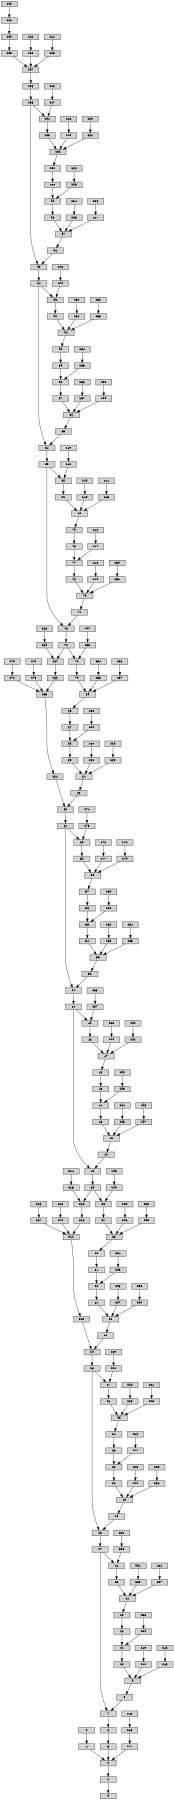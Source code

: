 digraph param_list {
	graph [size="12,12"]
	node [align=left fontname=monospace fontsize=10 height=0.2 ranksep=0.1 shape=box style=filled]
	140636662522480 [label=0]
	140633247935072 [label=1]
	140633247935552 [label=2]
	140633575912768 [label=3]
	140633247935408 [label=4]
	140633247935600 [label=5]
	140633247935360 [label=6]
	140633247935792 [label=7]
	140633247935888 [label=8]
	140633247936032 [label=9]
	140633247936128 [label=10]
	140633247936320 [label=11]
	140633247936416 [label=12]
	140633247936464 [label=13]
	140633248030928 [label=14]
	140633248031024 [label=15]
	140633248031216 [label=16]
	140633247935840 [label=17]
	140633248031408 [label=18]
	140633248031504 [label=19]
	140633248031648 [label=20]
	140633248031744 [label=21]
	140633248031936 [label=22]
	140633248032032 [label=23]
	140633248032176 [label=24]
	140633248032272 [label=25]
	140633248032368 [label=26]
	140633248032560 [label=27]
	140633248031456 [label=28]
	140633248032752 [label=29]
	140633248032848 [label=30]
	140633248032992 [label=31]
	140633248033088 [label=32]
	140633248033280 [label=33]
	140633248033376 [label=34]
	140633248033520 [label=35]
	140633248033616 [label=36]
	140633248033712 [label=37]
	140633248033904 [label=38]
	140633248034000 [label=39]
	140633248034144 [label=40]
	140633248034240 [label=41]
	140633248034384 [label=42]
	140633248034480 [label=43]
	140633248034672 [label=44]
	140633248034768 [label=45]
	140633248043168 [label=46]
	140633248043264 [label=47]
	140633248043360 [label=48]
	140633248043552 [label=49]
	140633248034192 [label=50]
	140633248043744 [label=51]
	140633248043840 [label=52]
	140633248043984 [label=53]
	140633248044080 [label=54]
	140633248044272 [label=55]
	140633248044368 [label=56]
	140633248044512 [label=57]
	140633248044608 [label=58]
	140633248044704 [label=59]
	140633248044896 [label=60]
	140633248043792 [label=61]
	140633248045088 [label=62]
	140633248045184 [label=63]
	140633248045328 [label=64]
	140633248045424 [label=65]
	140633248045616 [label=66]
	140633248045712 [label=67]
	140633248045856 [label=68]
	140633248045952 [label=69]
	140633248046048 [label=70]
	140633248046240 [label=71]
	140633248046336 [label=72]
	140633248046480 [label=73]
	140633248046576 [label=74]
	140633248046720 [label=75]
	140633248046816 [label=76]
	140633248047008 [label=77]
	140633248047056 [label=78]
	140633248055504 [label=79]
	140633248055600 [label=80]
	140633248055696 [label=81]
	140633248055888 [label=82]
	140633248046528 [label=83]
	140633248056080 [label=84]
	140633248056176 [label=85]
	140633248056320 [label=86]
	140633248056416 [label=87]
	140633248056608 [label=88]
	140633248056704 [label=89]
	140633248056848 [label=90]
	140633248056944 [label=91]
	140633248057040 [label=92]
	140633248057232 [label=93]
	140633248056128 [label=94]
	140633248057424 [label=95]
	140633248057520 [label=96]
	140633248057664 [label=97]
	140633248057760 [label=98]
	140633248057952 [label=99]
	140633248058048 [label=100]
	140633248058192 [label=101]
	140633248058288 [label=102]
	140633248058384 [label=103]
	140633248058576 [label=104]
	140633248057472 [label=105]
	140633248058768 [label=106]
	140633248058864 [label=107]
	140633248058960 [label=108]
	140633248059152 [label=109]
	140633576192496 [label=110]
	140633248059248 [label=111]
	140633576192096 [label=112]
	140633248058912 [label=113]
	140633576192816 [label=114]
	140633248058480 [label=115]
	140633576192976 [label=116]
	140633248058672 [label=117]
	140633576193216 [label=118]
	140633248058336 [label=119]
	140633576193296 [label=120]
	140633248058096 [label=121]
	140633576193456 [label=122]
	140633248058000 [label=123]
	140633576193536 [label=124]
	140633248057712 [label=125]
	140633576193616 [label=126]
	140633248057568 [label=127]
	140633576193776 [label=128]
	140633248057328 [label=129]
	140633576193856 [label=130]
	140633248056992 [label=131]
	140633576193936 [label=132]
	140633248056752 [label=133]
	140633576255632 [label=134]
	140633248056656 [label=135]
	140633576255712 [label=136]
	140633248056368 [label=137]
	140633576255792 [label=138]
	140633248056224 [label=139]
	140633576175392 [label=140]
	140633248055984 [label=141]
	140633576176512 [label=142]
	140633248055648 [label=143]
	140633576255552 [label=144]
	140633248055408 [label=145]
	140633576255952 [label=146]
	140633248046912 [label=147]
	140633576256032 [label=148]
	140633248046768 [label=149]
	140633576256112 [label=150]
	140633248046624 [label=151]
	140633576256272 [label=152]
	140633248046288 [label=153]
	140633576256352 [label=154]
	140633248046000 [label=155]
	140633576256432 [label=156]
	140633248045760 [label=157]
	140633576256592 [label=158]
	140633248045664 [label=159]
	140633576256672 [label=160]
	140633248045376 [label=161]
	140633576256752 [label=162]
	140633248045232 [label=163]
	140633248045136 [label=164]
	140633248045568 [label=165]
	140633248046096 [label=166]
	140633248046144 [label=167]
	140633576256912 [label=168]
	140633248046384 [label=169]
	140633576256992 [label=170]
	140633248045520 [label=171]
	140633576257072 [label=172]
	140633248045280 [label=173]
	140633576257232 [label=174]
	140633248044992 [label=175]
	140633576257312 [label=176]
	140633248044656 [label=177]
	140633576257392 [label=178]
	140633248044416 [label=179]
	140633576257552 [label=180]
	140633248044320 [label=181]
	140633576257632 [label=182]
	140633248044032 [label=183]
	140633576257712 [label=184]
	140633248043888 [label=185]
	140633576257872 [label=186]
	140633248043648 [label=187]
	140633576257952 [label=188]
	140633248043312 [label=189]
	140633576258032 [label=190]
	140633248043072 [label=191]
	140633576258192 [label=192]
	140633248034720 [label=193]
	140633576258272 [label=194]
	140633248034432 [label=195]
	140633576258352 [label=196]
	140633248034288 [label=197]
	140633576258512 [label=198]
	140633248033952 [label=199]
	140633576258592 [label=200]
	140633248033664 [label=201]
	140633576258672 [label=202]
	140633248033424 [label=203]
	140633576258832 [label=204]
	140633248033328 [label=205]
	140633576258912 [label=206]
	140633248033040 [label=207]
	140633576258992 [label=208]
	140633248032896 [label=209]
	140633248032800 [label=210]
	140633248033232 [label=211]
	140633248033760 [label=212]
	140633248033808 [label=213]
	140633576259152 [label=214]
	140633248034048 [label=215]
	140633576259232 [label=216]
	140633248033184 [label=217]
	140633576259312 [label=218]
	140633248032944 [label=219]
	140633576259472 [label=220]
	140633248032656 [label=221]
	140633575911648 [label=222]
	140633248032320 [label=223]
	140633575911568 [label=224]
	140633248032080 [label=225]
	140633575911808 [label=226]
	140633248031984 [label=227]
	140633575911888 [label=228]
	140633248031696 [label=229]
	140633575911968 [label=230]
	140633248031552 [label=231]
	140633575912128 [label=232]
	140633248031312 [label=233]
	140633575912208 [label=234]
	140633248030976 [label=235]
	140633575912288 [label=236]
	140633248030784 [label=237]
	140633575912448 [label=238]
	140633247936368 [label=239]
	140633575912528 [label=240]
	140633247936080 [label=241]
	140633575912608 [label=242]
	140633247935936 [label=243]
	140633247935504 [label=244]
	140633575912688 [label=245]
	140633247935696 [label=246]
	140633247935552 -> 140633247935072
	140633247935408 -> 140633247935552
	140633575912768 -> 140633247935408
	140633247935600 -> 140633247935552
	140633247935360 -> 140633247935600
	140633247935792 -> 140633247935360
	140633247935888 -> 140633247935792
	140633247936032 -> 140633247935888
	140633247936128 -> 140633247936032
	140633247936320 -> 140633247936128
	140633247936416 -> 140633247936320
	140633247936464 -> 140633247936416
	140633248030928 -> 140633247936464
	140633248031024 -> 140633248030928
	140633248031216 -> 140633248031024
	140633247935840 -> 140633248031216
	140633247935840 -> 140633247935792
	140633248031408 -> 140633247935840
	140633248031504 -> 140633248031408
	140633248031648 -> 140633248031504
	140633248031744 -> 140633248031648
	140633248031936 -> 140633248031744
	140633248032032 -> 140633248031936
	140633248032176 -> 140633248032032
	140633248032272 -> 140633248032176
	140633248032368 -> 140633248032272
	140633248032560 -> 140633248032368
	140633248031456 -> 140633248032560
	140633248031456 -> 140633248031408
	140633248032752 -> 140633248031456
	140633248032848 -> 140633248032752
	140633248032992 -> 140633248032848
	140633248033088 -> 140633248032992
	140633248033280 -> 140633248033088
	140633248033376 -> 140633248033280
	140633248033520 -> 140633248033376
	140633248033616 -> 140633248033520
	140633248033712 -> 140633248033616
	140633248033904 -> 140633248033712
	140633248034000 -> 140633248033904
	140633248034000 -> 140633248033808
	140633248034144 -> 140633248034000
	140633248034240 -> 140633248034144
	140633248034384 -> 140633248034240
	140633248034480 -> 140633248034384
	140633248034672 -> 140633248034480
	140633248034768 -> 140633248034672
	140633248043168 -> 140633248034768
	140633248043264 -> 140633248043168
	140633248043360 -> 140633248043264
	140633248043552 -> 140633248043360
	140633248034192 -> 140633248043552
	140633248034192 -> 140633248034144
	140633248043744 -> 140633248034192
	140633248043840 -> 140633248043744
	140633248043984 -> 140633248043840
	140633248044080 -> 140633248043984
	140633248044272 -> 140633248044080
	140633248044368 -> 140633248044272
	140633248044512 -> 140633248044368
	140633248044608 -> 140633248044512
	140633248044704 -> 140633248044608
	140633248044896 -> 140633248044704
	140633248043792 -> 140633248044896
	140633248043792 -> 140633248043744
	140633248045088 -> 140633248043792
	140633248045184 -> 140633248045088
	140633248045328 -> 140633248045184
	140633248045424 -> 140633248045328
	140633248045616 -> 140633248045424
	140633248045712 -> 140633248045616
	140633248045856 -> 140633248045712
	140633248045952 -> 140633248045856
	140633248046048 -> 140633248045952
	140633248046240 -> 140633248046048
	140633248046336 -> 140633248046240
	140633248046336 -> 140633248046144
	140633248046480 -> 140633248046336
	140633248046576 -> 140633248046480
	140633248046720 -> 140633248046576
	140633248046816 -> 140633248046720
	140633248047008 -> 140633248046816
	140633248047056 -> 140633248047008
	140633248055504 -> 140633248047056
	140633248055600 -> 140633248055504
	140633248055696 -> 140633248055600
	140633248055888 -> 140633248055696
	140633248046528 -> 140633248055888
	140633248046528 -> 140633248046480
	140633248056080 -> 140633248046528
	140633248056176 -> 140633248056080
	140633248056320 -> 140633248056176
	140633248056416 -> 140633248056320
	140633248056608 -> 140633248056416
	140633248056704 -> 140633248056608
	140633248056848 -> 140633248056704
	140633248056944 -> 140633248056848
	140633248057040 -> 140633248056944
	140633248057232 -> 140633248057040
	140633248056128 -> 140633248057232
	140633248056128 -> 140633248056080
	140633248057424 -> 140633248056128
	140633248057520 -> 140633248057424
	140633248057664 -> 140633248057520
	140633248057760 -> 140633248057664
	140633248057952 -> 140633248057760
	140633248058048 -> 140633248057952
	140633248058192 -> 140633248058048
	140633248058288 -> 140633248058192
	140633248058384 -> 140633248058288
	140633248058576 -> 140633248058384
	140633248057472 -> 140633248058576
	140633248057472 -> 140633248057424
	140633248058768 -> 140633248057472
	140633248058864 -> 140633248058768
	140633248058960 -> 140633248058864
	140633248059152 -> 140633248058960
	140633248059248 -> 140633248059152
	140633576192496 -> 140633248059248
	140633248058912 -> 140633248058864
	140633576192096 -> 140633248058912
	140633248058480 -> 140633248058864
	140633576192816 -> 140633248058480
	140633248058672 -> 140633248058576
	140633576192976 -> 140633248058672
	140633248058336 -> 140633248058288
	140633576193216 -> 140633248058336
	140633248058096 -> 140633248058288
	140633576193296 -> 140633248058096
	140633248058000 -> 140633248057952
	140633576193456 -> 140633248058000
	140633248057712 -> 140633248057664
	140633576193536 -> 140633248057712
	140633248057568 -> 140633248057664
	140633576193616 -> 140633248057568
	140633248057328 -> 140633248057232
	140633576193776 -> 140633248057328
	140633248056992 -> 140633248056944
	140633576193856 -> 140633248056992
	140633248056752 -> 140633248056944
	140633576193936 -> 140633248056752
	140633248056656 -> 140633248056608
	140633576255632 -> 140633248056656
	140633248056368 -> 140633248056320
	140633576255712 -> 140633248056368
	140633248056224 -> 140633248056320
	140633576255792 -> 140633248056224
	140633248055984 -> 140633248055888
	140633576175392 -> 140633248055984
	140633248055648 -> 140633248055600
	140633576176512 -> 140633248055648
	140633248055408 -> 140633248055600
	140633576255552 -> 140633248055408
	140633248046912 -> 140633248047008
	140633576255952 -> 140633248046912
	140633248046768 -> 140633248046720
	140633576256032 -> 140633248046768
	140633248046624 -> 140633248046720
	140633576256112 -> 140633248046624
	140633248046288 -> 140633248046240
	140633576256272 -> 140633248046288
	140633248046000 -> 140633248045952
	140633576256352 -> 140633248046000
	140633248045760 -> 140633248045952
	140633576256432 -> 140633248045760
	140633248045664 -> 140633248045616
	140633576256592 -> 140633248045664
	140633248045376 -> 140633248045328
	140633576256672 -> 140633248045376
	140633248045232 -> 140633248045328
	140633576256752 -> 140633248045232
	140633248045136 -> 140633248045088
	140633248045568 -> 140633248045136
	140633248046096 -> 140633248045568
	140633248046144 -> 140633248046096
	140633248046384 -> 140633248046144
	140633576256912 -> 140633248046384
	140633248045520 -> 140633248045568
	140633576256992 -> 140633248045520
	140633248045280 -> 140633248045568
	140633576257072 -> 140633248045280
	140633248044992 -> 140633248044896
	140633576257232 -> 140633248044992
	140633248044656 -> 140633248044608
	140633576257312 -> 140633248044656
	140633248044416 -> 140633248044608
	140633576257392 -> 140633248044416
	140633248044320 -> 140633248044272
	140633576257552 -> 140633248044320
	140633248044032 -> 140633248043984
	140633576257632 -> 140633248044032
	140633248043888 -> 140633248043984
	140633576257712 -> 140633248043888
	140633248043648 -> 140633248043552
	140633576257872 -> 140633248043648
	140633248043312 -> 140633248043264
	140633576257952 -> 140633248043312
	140633248043072 -> 140633248043264
	140633576258032 -> 140633248043072
	140633248034720 -> 140633248034672
	140633576258192 -> 140633248034720
	140633248034432 -> 140633248034384
	140633576258272 -> 140633248034432
	140633248034288 -> 140633248034384
	140633576258352 -> 140633248034288
	140633248033952 -> 140633248033904
	140633576258512 -> 140633248033952
	140633248033664 -> 140633248033616
	140633576258592 -> 140633248033664
	140633248033424 -> 140633248033616
	140633576258672 -> 140633248033424
	140633248033328 -> 140633248033280
	140633576258832 -> 140633248033328
	140633248033040 -> 140633248032992
	140633576258912 -> 140633248033040
	140633248032896 -> 140633248032992
	140633576258992 -> 140633248032896
	140633248032800 -> 140633248032752
	140633248033232 -> 140633248032800
	140633248033760 -> 140633248033232
	140633248033808 -> 140633248033760
	140633248034048 -> 140633248033808
	140633576259152 -> 140633248034048
	140633248033184 -> 140633248033232
	140633576259232 -> 140633248033184
	140633248032944 -> 140633248033232
	140633576259312 -> 140633248032944
	140633248032656 -> 140633248032560
	140633576259472 -> 140633248032656
	140633248032320 -> 140633248032272
	140633575911648 -> 140633248032320
	140633248032080 -> 140633248032272
	140633575911568 -> 140633248032080
	140633248031984 -> 140633248031936
	140633575911808 -> 140633248031984
	140633248031696 -> 140633248031648
	140633575911888 -> 140633248031696
	140633248031552 -> 140633248031648
	140633575911968 -> 140633248031552
	140633248031312 -> 140633248031216
	140633575912128 -> 140633248031312
	140633248030976 -> 140633248030928
	140633575912208 -> 140633248030976
	140633248030784 -> 140633248030928
	140633575912288 -> 140633248030784
	140633247936368 -> 140633247936320
	140633575912448 -> 140633247936368
	140633247936080 -> 140633247936032
	140633575912528 -> 140633247936080
	140633247935936 -> 140633247936032
	140633575912608 -> 140633247935936
	140633247935504 -> 140633247935552
	140633247935696 -> 140633247935504
	140633575912688 -> 140633247935696
	140633247935072 -> 140636662522480
}

